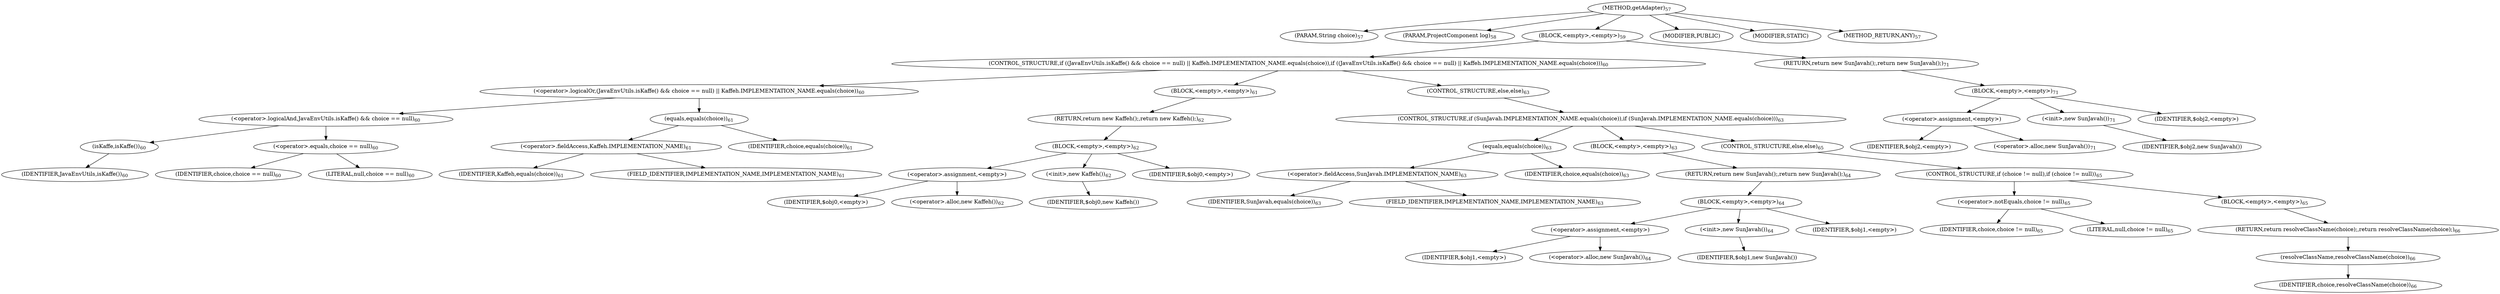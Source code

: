 digraph "getAdapter" {  
"35" [label = <(METHOD,getAdapter)<SUB>57</SUB>> ]
"36" [label = <(PARAM,String choice)<SUB>57</SUB>> ]
"37" [label = <(PARAM,ProjectComponent log)<SUB>58</SUB>> ]
"38" [label = <(BLOCK,&lt;empty&gt;,&lt;empty&gt;)<SUB>59</SUB>> ]
"39" [label = <(CONTROL_STRUCTURE,if ((JavaEnvUtils.isKaffe() &amp;&amp; choice == null) || Kaffeh.IMPLEMENTATION_NAME.equals(choice)),if ((JavaEnvUtils.isKaffe() &amp;&amp; choice == null) || Kaffeh.IMPLEMENTATION_NAME.equals(choice)))<SUB>60</SUB>> ]
"40" [label = <(&lt;operator&gt;.logicalOr,(JavaEnvUtils.isKaffe() &amp;&amp; choice == null) || Kaffeh.IMPLEMENTATION_NAME.equals(choice))<SUB>60</SUB>> ]
"41" [label = <(&lt;operator&gt;.logicalAnd,JavaEnvUtils.isKaffe() &amp;&amp; choice == null)<SUB>60</SUB>> ]
"42" [label = <(isKaffe,isKaffe())<SUB>60</SUB>> ]
"43" [label = <(IDENTIFIER,JavaEnvUtils,isKaffe())<SUB>60</SUB>> ]
"44" [label = <(&lt;operator&gt;.equals,choice == null)<SUB>60</SUB>> ]
"45" [label = <(IDENTIFIER,choice,choice == null)<SUB>60</SUB>> ]
"46" [label = <(LITERAL,null,choice == null)<SUB>60</SUB>> ]
"47" [label = <(equals,equals(choice))<SUB>61</SUB>> ]
"48" [label = <(&lt;operator&gt;.fieldAccess,Kaffeh.IMPLEMENTATION_NAME)<SUB>61</SUB>> ]
"49" [label = <(IDENTIFIER,Kaffeh,equals(choice))<SUB>61</SUB>> ]
"50" [label = <(FIELD_IDENTIFIER,IMPLEMENTATION_NAME,IMPLEMENTATION_NAME)<SUB>61</SUB>> ]
"51" [label = <(IDENTIFIER,choice,equals(choice))<SUB>61</SUB>> ]
"52" [label = <(BLOCK,&lt;empty&gt;,&lt;empty&gt;)<SUB>61</SUB>> ]
"53" [label = <(RETURN,return new Kaffeh();,return new Kaffeh();)<SUB>62</SUB>> ]
"54" [label = <(BLOCK,&lt;empty&gt;,&lt;empty&gt;)<SUB>62</SUB>> ]
"55" [label = <(&lt;operator&gt;.assignment,&lt;empty&gt;)> ]
"56" [label = <(IDENTIFIER,$obj0,&lt;empty&gt;)> ]
"57" [label = <(&lt;operator&gt;.alloc,new Kaffeh())<SUB>62</SUB>> ]
"58" [label = <(&lt;init&gt;,new Kaffeh())<SUB>62</SUB>> ]
"59" [label = <(IDENTIFIER,$obj0,new Kaffeh())> ]
"60" [label = <(IDENTIFIER,$obj0,&lt;empty&gt;)> ]
"61" [label = <(CONTROL_STRUCTURE,else,else)<SUB>63</SUB>> ]
"62" [label = <(CONTROL_STRUCTURE,if (SunJavah.IMPLEMENTATION_NAME.equals(choice)),if (SunJavah.IMPLEMENTATION_NAME.equals(choice)))<SUB>63</SUB>> ]
"63" [label = <(equals,equals(choice))<SUB>63</SUB>> ]
"64" [label = <(&lt;operator&gt;.fieldAccess,SunJavah.IMPLEMENTATION_NAME)<SUB>63</SUB>> ]
"65" [label = <(IDENTIFIER,SunJavah,equals(choice))<SUB>63</SUB>> ]
"66" [label = <(FIELD_IDENTIFIER,IMPLEMENTATION_NAME,IMPLEMENTATION_NAME)<SUB>63</SUB>> ]
"67" [label = <(IDENTIFIER,choice,equals(choice))<SUB>63</SUB>> ]
"68" [label = <(BLOCK,&lt;empty&gt;,&lt;empty&gt;)<SUB>63</SUB>> ]
"69" [label = <(RETURN,return new SunJavah();,return new SunJavah();)<SUB>64</SUB>> ]
"70" [label = <(BLOCK,&lt;empty&gt;,&lt;empty&gt;)<SUB>64</SUB>> ]
"71" [label = <(&lt;operator&gt;.assignment,&lt;empty&gt;)> ]
"72" [label = <(IDENTIFIER,$obj1,&lt;empty&gt;)> ]
"73" [label = <(&lt;operator&gt;.alloc,new SunJavah())<SUB>64</SUB>> ]
"74" [label = <(&lt;init&gt;,new SunJavah())<SUB>64</SUB>> ]
"75" [label = <(IDENTIFIER,$obj1,new SunJavah())> ]
"76" [label = <(IDENTIFIER,$obj1,&lt;empty&gt;)> ]
"77" [label = <(CONTROL_STRUCTURE,else,else)<SUB>65</SUB>> ]
"78" [label = <(CONTROL_STRUCTURE,if (choice != null),if (choice != null))<SUB>65</SUB>> ]
"79" [label = <(&lt;operator&gt;.notEquals,choice != null)<SUB>65</SUB>> ]
"80" [label = <(IDENTIFIER,choice,choice != null)<SUB>65</SUB>> ]
"81" [label = <(LITERAL,null,choice != null)<SUB>65</SUB>> ]
"82" [label = <(BLOCK,&lt;empty&gt;,&lt;empty&gt;)<SUB>65</SUB>> ]
"83" [label = <(RETURN,return resolveClassName(choice);,return resolveClassName(choice);)<SUB>66</SUB>> ]
"84" [label = <(resolveClassName,resolveClassName(choice))<SUB>66</SUB>> ]
"85" [label = <(IDENTIFIER,choice,resolveClassName(choice))<SUB>66</SUB>> ]
"86" [label = <(RETURN,return new SunJavah();,return new SunJavah();)<SUB>71</SUB>> ]
"87" [label = <(BLOCK,&lt;empty&gt;,&lt;empty&gt;)<SUB>71</SUB>> ]
"88" [label = <(&lt;operator&gt;.assignment,&lt;empty&gt;)> ]
"89" [label = <(IDENTIFIER,$obj2,&lt;empty&gt;)> ]
"90" [label = <(&lt;operator&gt;.alloc,new SunJavah())<SUB>71</SUB>> ]
"91" [label = <(&lt;init&gt;,new SunJavah())<SUB>71</SUB>> ]
"92" [label = <(IDENTIFIER,$obj2,new SunJavah())> ]
"93" [label = <(IDENTIFIER,$obj2,&lt;empty&gt;)> ]
"94" [label = <(MODIFIER,PUBLIC)> ]
"95" [label = <(MODIFIER,STATIC)> ]
"96" [label = <(METHOD_RETURN,ANY)<SUB>57</SUB>> ]
  "35" -> "36" 
  "35" -> "37" 
  "35" -> "38" 
  "35" -> "94" 
  "35" -> "95" 
  "35" -> "96" 
  "38" -> "39" 
  "38" -> "86" 
  "39" -> "40" 
  "39" -> "52" 
  "39" -> "61" 
  "40" -> "41" 
  "40" -> "47" 
  "41" -> "42" 
  "41" -> "44" 
  "42" -> "43" 
  "44" -> "45" 
  "44" -> "46" 
  "47" -> "48" 
  "47" -> "51" 
  "48" -> "49" 
  "48" -> "50" 
  "52" -> "53" 
  "53" -> "54" 
  "54" -> "55" 
  "54" -> "58" 
  "54" -> "60" 
  "55" -> "56" 
  "55" -> "57" 
  "58" -> "59" 
  "61" -> "62" 
  "62" -> "63" 
  "62" -> "68" 
  "62" -> "77" 
  "63" -> "64" 
  "63" -> "67" 
  "64" -> "65" 
  "64" -> "66" 
  "68" -> "69" 
  "69" -> "70" 
  "70" -> "71" 
  "70" -> "74" 
  "70" -> "76" 
  "71" -> "72" 
  "71" -> "73" 
  "74" -> "75" 
  "77" -> "78" 
  "78" -> "79" 
  "78" -> "82" 
  "79" -> "80" 
  "79" -> "81" 
  "82" -> "83" 
  "83" -> "84" 
  "84" -> "85" 
  "86" -> "87" 
  "87" -> "88" 
  "87" -> "91" 
  "87" -> "93" 
  "88" -> "89" 
  "88" -> "90" 
  "91" -> "92" 
}
